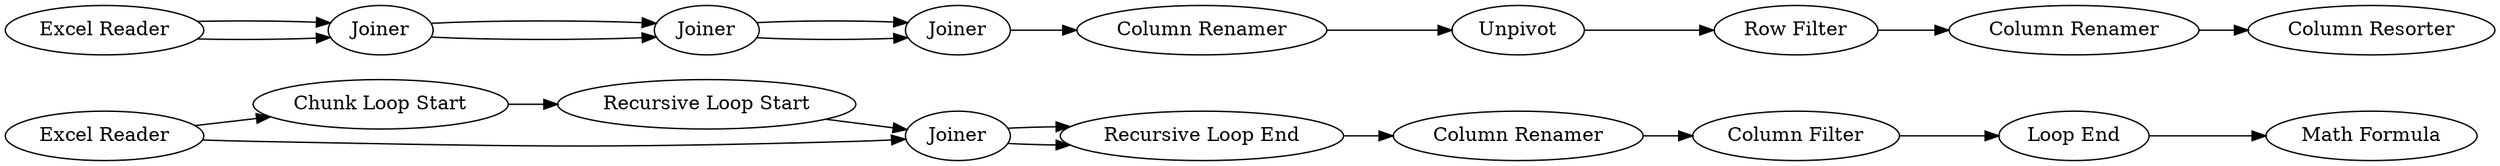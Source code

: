 digraph {
	2 [label="Chunk Loop Start"]
	3 [label=Joiner]
	4 [label="Recursive Loop Start"]
	5 [label="Recursive Loop End"]
	6 [label="Column Renamer"]
	7 [label="Column Filter"]
	9 [label="Loop End"]
	10 [label="Math Formula"]
	14 [label=Joiner]
	15 [label=Joiner]
	16 [label=Joiner]
	17 [label="Column Renamer"]
	18 [label=Unpivot]
	19 [label="Row Filter"]
	20 [label="Column Renamer"]
	21 [label="Column Resorter"]
	22 [label="Excel Reader"]
	23 [label="Excel Reader"]
	2 -> 4
	3 -> 5
	3 -> 5
	4 -> 3
	5 -> 6
	6 -> 7
	7 -> 9
	9 -> 10
	14 -> 15
	14 -> 15
	15 -> 16
	15 -> 16
	16 -> 17
	17 -> 18
	18 -> 19
	19 -> 20
	20 -> 21
	22 -> 14
	22 -> 14
	23 -> 2
	23 -> 3
	rankdir=LR
}
